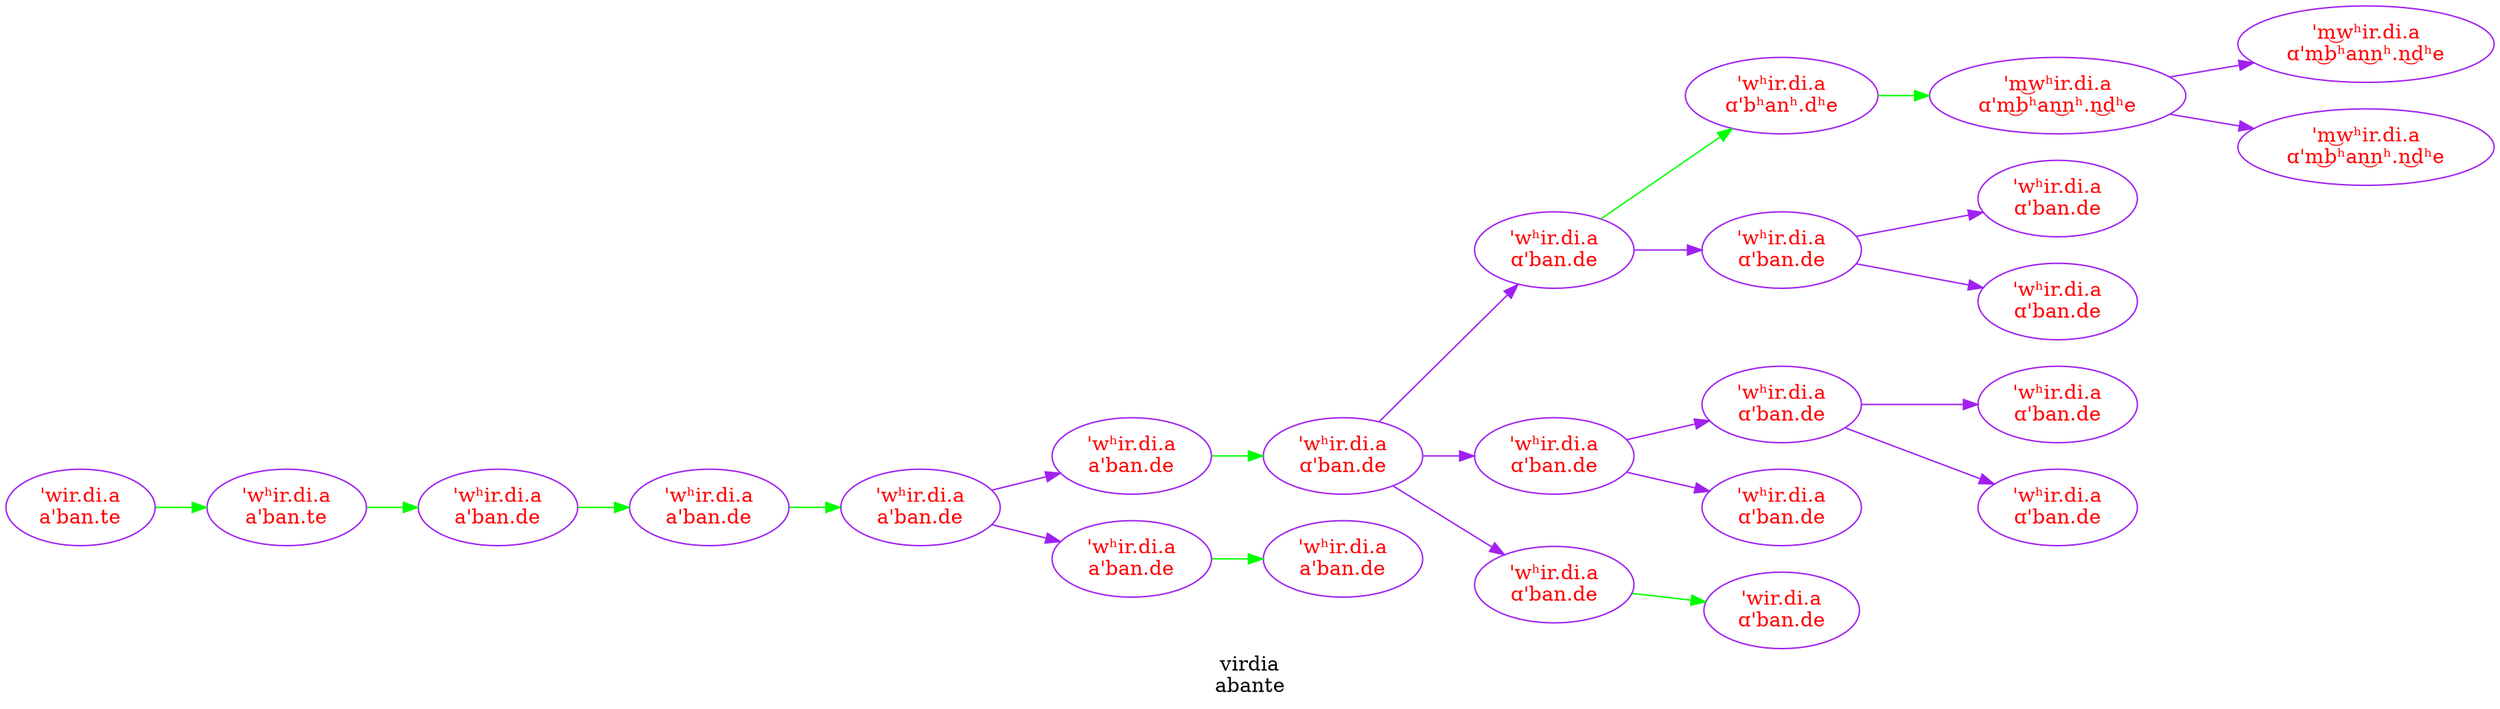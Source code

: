 digraph " We display the history of a word" {
label = "virdia
abante" 
graph[rankdir="LR"];
node [style="filled", fillcolor = "white"];
edge [style="solid", color="purple"];
0 [label="'wʰir.di.a
a'ban.de", fillcolor= white, color="purple",  fontcolor="red"];
1 [label="'wʰir.di.a
ɑ'bʰanʰ.dʰe", fillcolor= white, color="purple",  fontcolor="red"];
2 [label="'wʰir.di.a
a'ban.de", fillcolor= white, color="purple",  fontcolor="red"];
3 [label="'m͜wʰir.di.a
ɑ'm͜bʰan͜nʰ.n͜dʰe", fillcolor= white, color="purple",  fontcolor="red"];
4 [label="'wʰir.di.a
a'ban.de", fillcolor= white, color="purple",  fontcolor="red"];
5 [label="'wir.di.a
ɑ'ban.de", fillcolor= white, color="purple",  fontcolor="red"];
6 [label="'wʰir.di.a
ɑ'ban.de", fillcolor= white, color="purple",  fontcolor="red"];
7 [label="'wir.di.a
a'ban.te", fillcolor= white, color="purple",  fontcolor="red"];
8 [label="'m͜wʰir.di.a
ɑ'm͜bʰan͜nʰ.n͜dʰe", fillcolor= white, color="purple",  fontcolor="red"];
9 [label="'wʰir.di.a
a'ban.te", fillcolor= white, color="purple",  fontcolor="red"];
10 [label="'wʰir.di.a
ɑ'ban.de", fillcolor= white, color="purple",  fontcolor="red"];
11 [label="'wʰir.di.a
a'ban.de", fillcolor= white, color="purple",  fontcolor="red"];
12 [label="'wʰir.di.a
ɑ'ban.de", fillcolor= white, color="purple",  fontcolor="red"];
13 [label="'wʰir.di.a
a'ban.de", fillcolor= white, color="purple",  fontcolor="red"];
14 [label="'wʰir.di.a
ɑ'ban.de", fillcolor= white, color="purple",  fontcolor="red"];
15 [label="'wʰir.di.a
ɑ'ban.de", fillcolor= white, color="purple",  fontcolor="red"];
16 [label="'wʰir.di.a
ɑ'ban.de", fillcolor= white, color="purple",  fontcolor="red"];
17 [label="'wʰir.di.a
ɑ'ban.de", fillcolor= white, color="purple",  fontcolor="red"];
18 [label="'wʰir.di.a
ɑ'ban.de", fillcolor= white, color="purple",  fontcolor="red"];
19 [label="'wʰir.di.a
ɑ'ban.de", fillcolor= white, color="purple",  fontcolor="red"];
20 [label="'wʰir.di.a
a'ban.de", fillcolor= white, color="purple",  fontcolor="red"];
21 [label="'m͜wʰir.di.a
ɑ'm͜bʰan͜nʰ.n͜dʰe", fillcolor= white, color="purple",  fontcolor="red"];
22 [label="'wʰir.di.a
ɑ'ban.de", fillcolor= white, color="purple",  fontcolor="red"];
23 [label="'wʰir.di.a
ɑ'ban.de", fillcolor= white, color="purple",  fontcolor="red"];
0 -> 4[style="solid", color="green"];
2 -> 0[style="solid", color="green"];
9 -> 2[style="solid", color="green"];
7 -> 9[style="solid", color="green"];
11 -> 19[style="solid", color="green"];
4 -> 11;
19 -> 6;
1 -> 21[style="solid", color="green"];
6 -> 1[style="solid", color="green"];
6 -> 15;
19 -> 14;
14 -> 17;
21 -> 8;
21 -> 3;
15 -> 22;
15 -> 10;
17 -> 18;
17 -> 12;
14 -> 23;
16 -> 5[style="solid", color="green"];
19 -> 16;
20 -> 13[style="solid", color="green"];
4 -> 20;
}